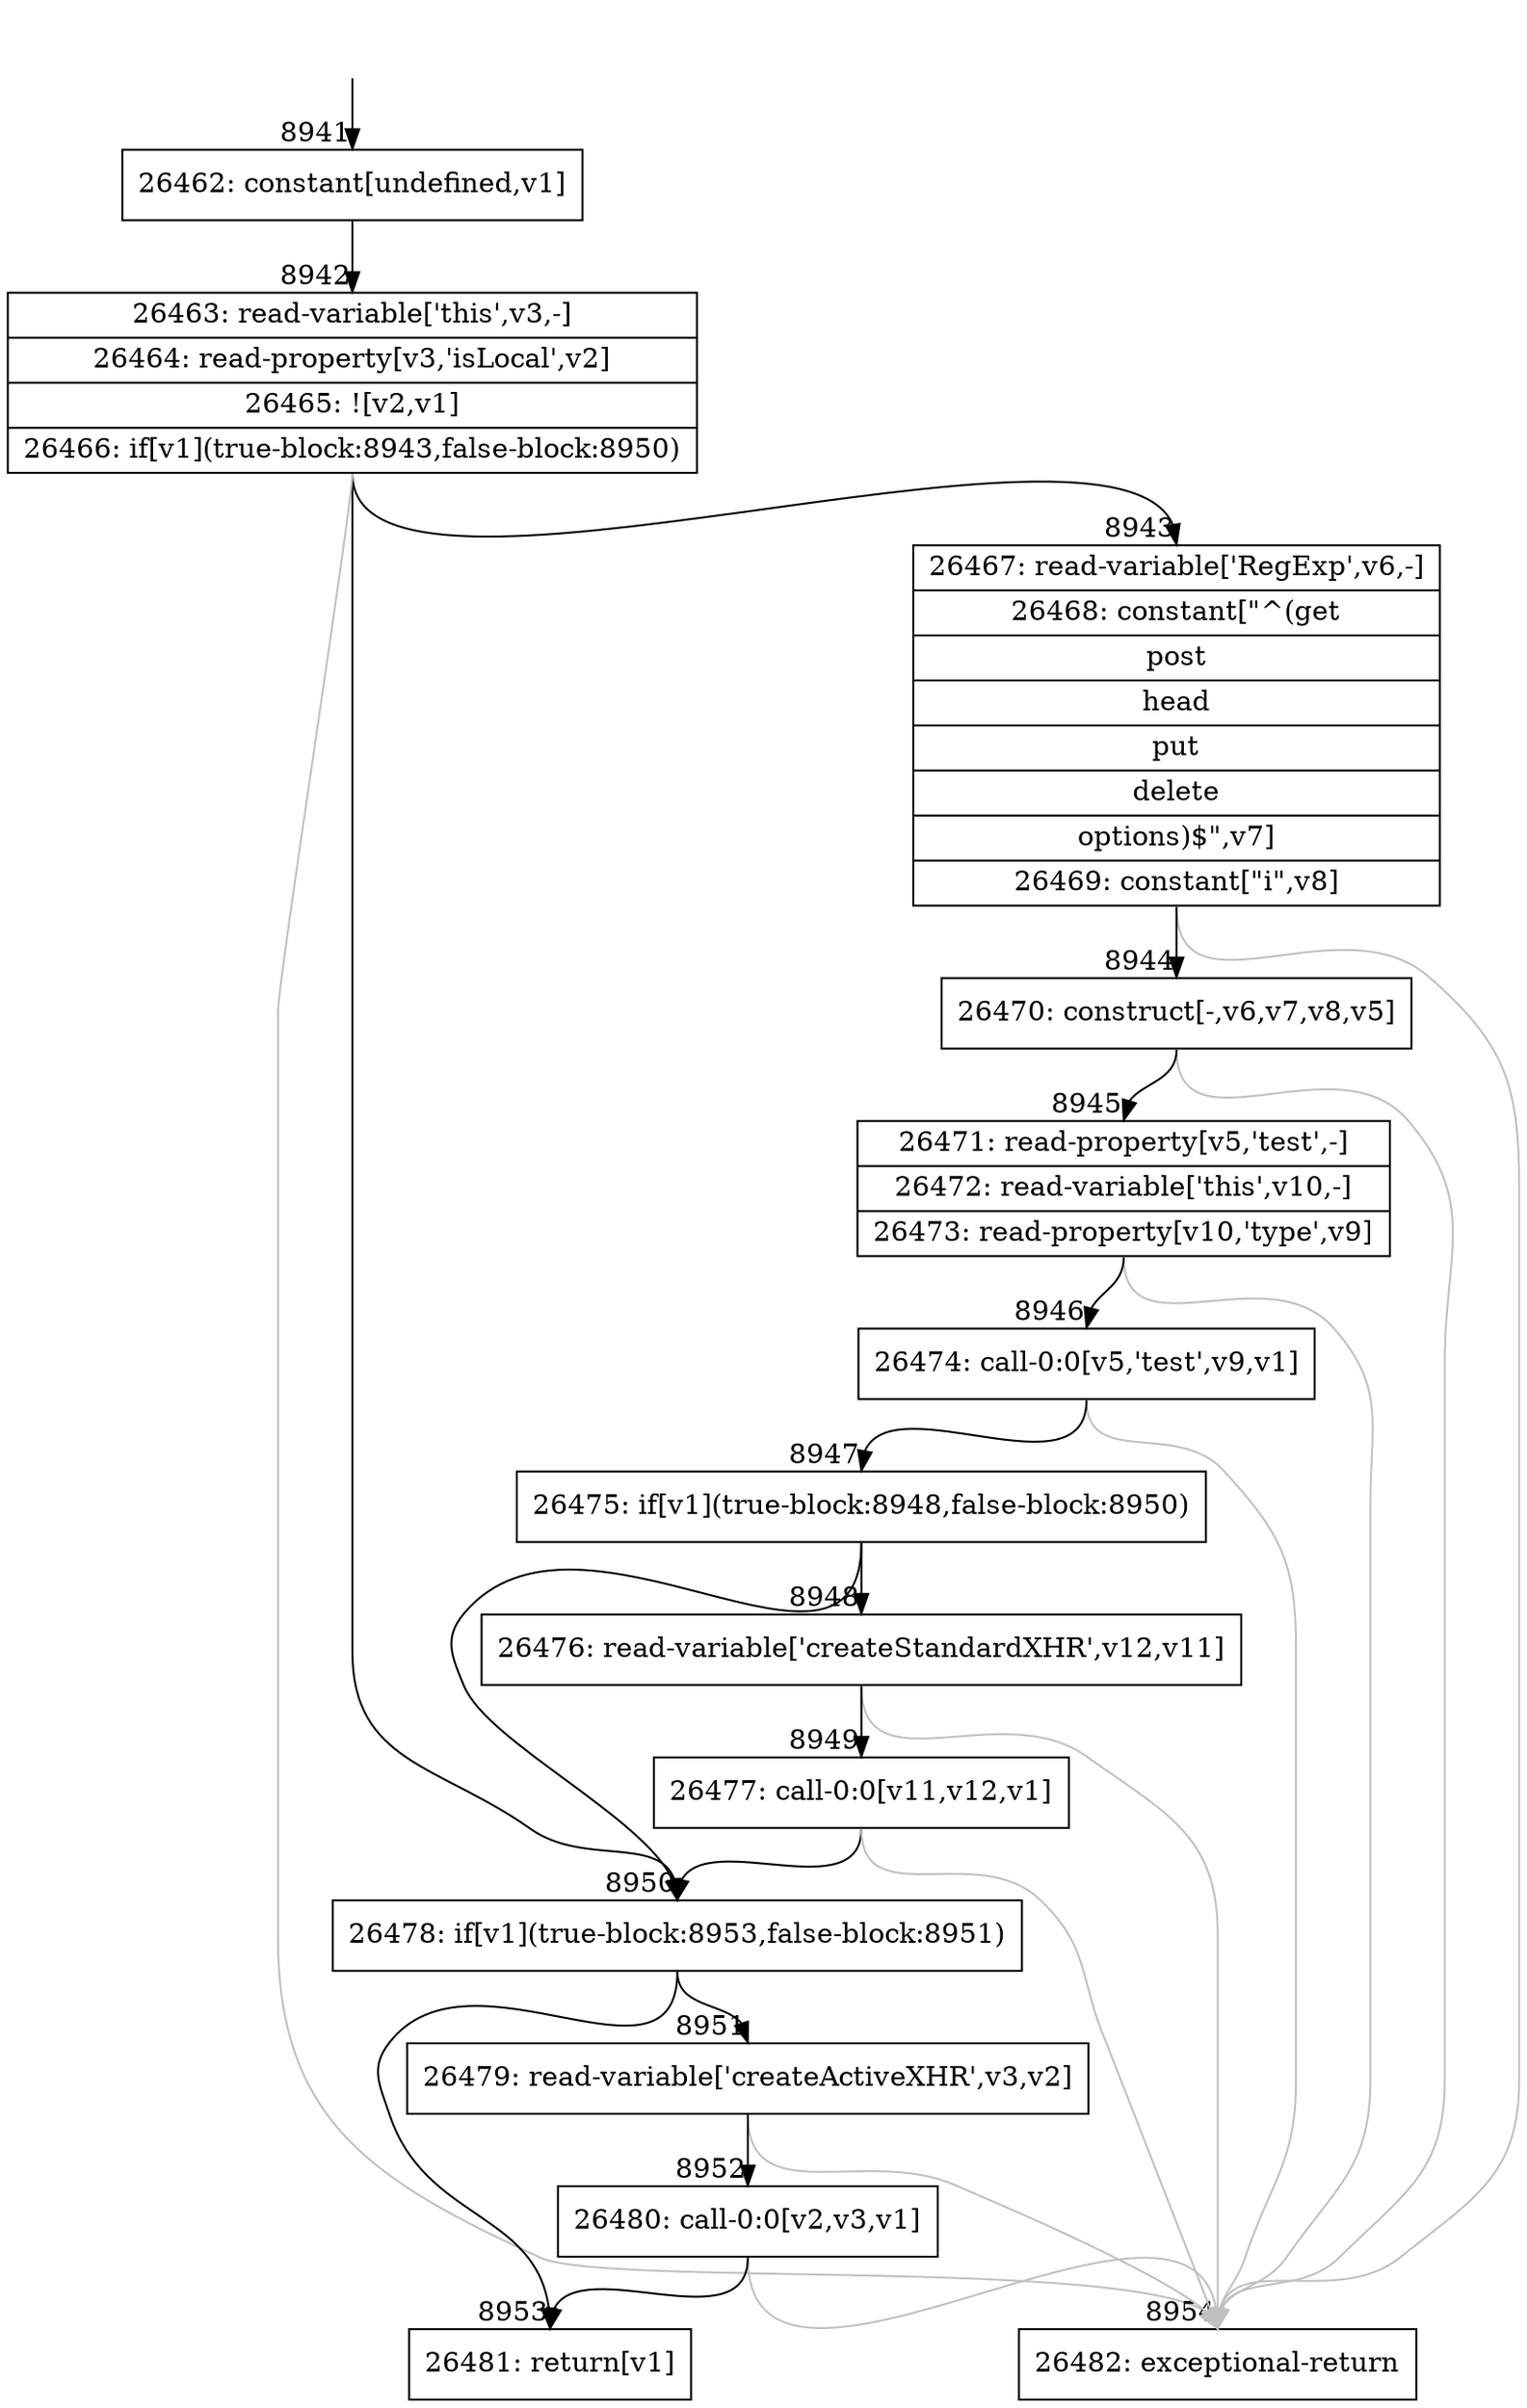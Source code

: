 digraph {
rankdir="TD"
BB_entry551[shape=none,label=""];
BB_entry551 -> BB8941 [tailport=s, headport=n, headlabel="    8941"]
BB8941 [shape=record label="{26462: constant[undefined,v1]}" ] 
BB8941 -> BB8942 [tailport=s, headport=n, headlabel="      8942"]
BB8942 [shape=record label="{26463: read-variable['this',v3,-]|26464: read-property[v3,'isLocal',v2]|26465: ![v2,v1]|26466: if[v1](true-block:8943,false-block:8950)}" ] 
BB8942 -> BB8950 [tailport=s, headport=n, headlabel="      8950"]
BB8942 -> BB8943 [tailport=s, headport=n, headlabel="      8943"]
BB8942 -> BB8954 [tailport=s, headport=n, color=gray, headlabel="      8954"]
BB8943 [shape=record label="{26467: read-variable['RegExp',v6,-]|26468: constant[\"^(get|post|head|put|delete|options)$\",v7]|26469: constant[\"i\",v8]}" ] 
BB8943 -> BB8944 [tailport=s, headport=n, headlabel="      8944"]
BB8943 -> BB8954 [tailport=s, headport=n, color=gray]
BB8944 [shape=record label="{26470: construct[-,v6,v7,v8,v5]}" ] 
BB8944 -> BB8945 [tailport=s, headport=n, headlabel="      8945"]
BB8944 -> BB8954 [tailport=s, headport=n, color=gray]
BB8945 [shape=record label="{26471: read-property[v5,'test',-]|26472: read-variable['this',v10,-]|26473: read-property[v10,'type',v9]}" ] 
BB8945 -> BB8946 [tailport=s, headport=n, headlabel="      8946"]
BB8945 -> BB8954 [tailport=s, headport=n, color=gray]
BB8946 [shape=record label="{26474: call-0:0[v5,'test',v9,v1]}" ] 
BB8946 -> BB8947 [tailport=s, headport=n, headlabel="      8947"]
BB8946 -> BB8954 [tailport=s, headport=n, color=gray]
BB8947 [shape=record label="{26475: if[v1](true-block:8948,false-block:8950)}" ] 
BB8947 -> BB8950 [tailport=s, headport=n]
BB8947 -> BB8948 [tailport=s, headport=n, headlabel="      8948"]
BB8948 [shape=record label="{26476: read-variable['createStandardXHR',v12,v11]}" ] 
BB8948 -> BB8949 [tailport=s, headport=n, headlabel="      8949"]
BB8948 -> BB8954 [tailport=s, headport=n, color=gray]
BB8949 [shape=record label="{26477: call-0:0[v11,v12,v1]}" ] 
BB8949 -> BB8950 [tailport=s, headport=n]
BB8949 -> BB8954 [tailport=s, headport=n, color=gray]
BB8950 [shape=record label="{26478: if[v1](true-block:8953,false-block:8951)}" ] 
BB8950 -> BB8953 [tailport=s, headport=n, headlabel="      8953"]
BB8950 -> BB8951 [tailport=s, headport=n, headlabel="      8951"]
BB8951 [shape=record label="{26479: read-variable['createActiveXHR',v3,v2]}" ] 
BB8951 -> BB8952 [tailport=s, headport=n, headlabel="      8952"]
BB8951 -> BB8954 [tailport=s, headport=n, color=gray]
BB8952 [shape=record label="{26480: call-0:0[v2,v3,v1]}" ] 
BB8952 -> BB8953 [tailport=s, headport=n]
BB8952 -> BB8954 [tailport=s, headport=n, color=gray]
BB8953 [shape=record label="{26481: return[v1]}" ] 
BB8954 [shape=record label="{26482: exceptional-return}" ] 
}
